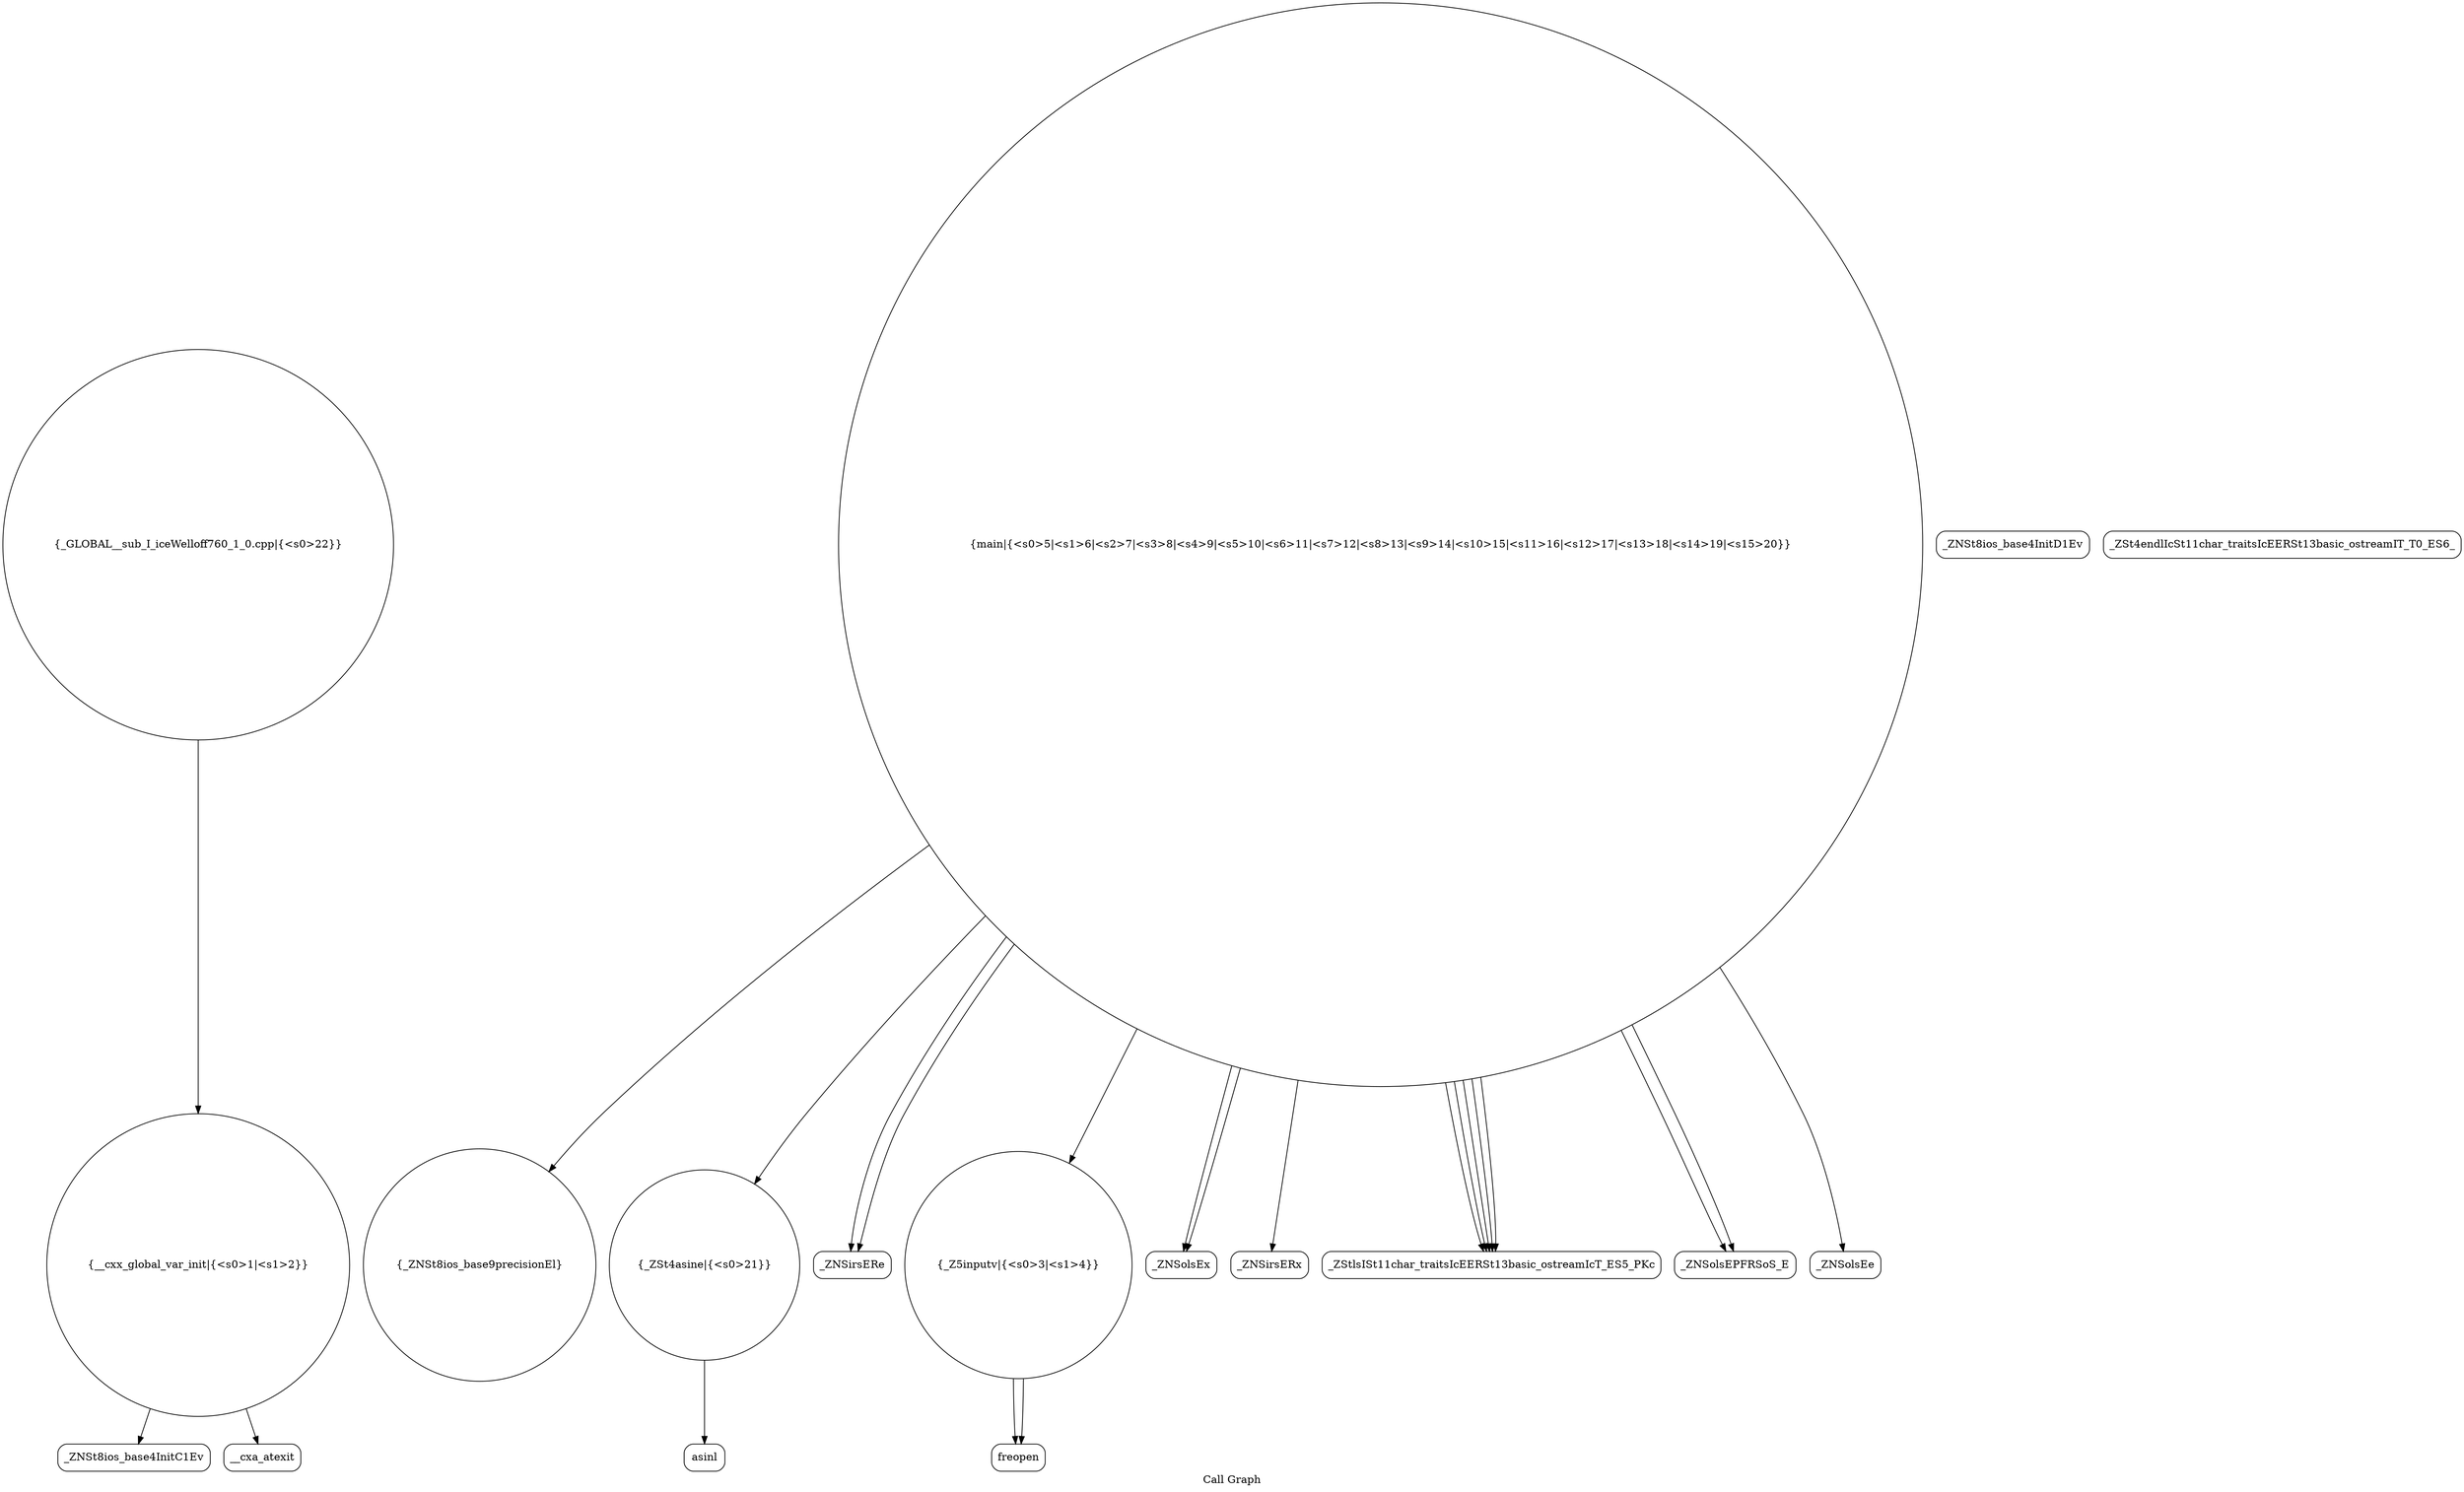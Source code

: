 digraph "Call Graph" {
	label="Call Graph";

	Node0x55d9d36177f0 [shape=record,shape=circle,label="{__cxx_global_var_init|{<s0>1|<s1>2}}"];
	Node0x55d9d36177f0:s0 -> Node0x55d9d3648b70[color=black];
	Node0x55d9d36177f0:s1 -> Node0x55d9d3648c70[color=black];
	Node0x55d9d3648e70 [shape=record,shape=circle,label="{_ZNSt8ios_base9precisionEl}"];
	Node0x55d9d36491f0 [shape=record,shape=circle,label="{_ZSt4asine|{<s0>21}}"];
	Node0x55d9d36491f0:s0 -> Node0x55d9d36492f0[color=black];
	Node0x55d9d3648bf0 [shape=record,shape=Mrecord,label="{_ZNSt8ios_base4InitD1Ev}"];
	Node0x55d9d3648f70 [shape=record,shape=Mrecord,label="{_ZNSirsERe}"];
	Node0x55d9d36492f0 [shape=record,shape=Mrecord,label="{asinl}"];
	Node0x55d9d3648cf0 [shape=record,shape=circle,label="{_Z5inputv|{<s0>3|<s1>4}}"];
	Node0x55d9d3648cf0:s0 -> Node0x55d9d3648d70[color=black];
	Node0x55d9d3648cf0:s1 -> Node0x55d9d3648d70[color=black];
	Node0x55d9d3649070 [shape=record,shape=Mrecord,label="{_ZNSolsEx}"];
	Node0x55d9d3648df0 [shape=record,shape=circle,label="{main|{<s0>5|<s1>6|<s2>7|<s3>8|<s4>9|<s5>10|<s6>11|<s7>12|<s8>13|<s9>14|<s10>15|<s11>16|<s12>17|<s13>18|<s14>19|<s15>20}}"];
	Node0x55d9d3648df0:s0 -> Node0x55d9d3648cf0[color=black];
	Node0x55d9d3648df0:s1 -> Node0x55d9d3648e70[color=black];
	Node0x55d9d3648df0:s2 -> Node0x55d9d3648ef0[color=black];
	Node0x55d9d3648df0:s3 -> Node0x55d9d3648f70[color=black];
	Node0x55d9d3648df0:s4 -> Node0x55d9d3648f70[color=black];
	Node0x55d9d3648df0:s5 -> Node0x55d9d3648ff0[color=black];
	Node0x55d9d3648df0:s6 -> Node0x55d9d3649070[color=black];
	Node0x55d9d3648df0:s7 -> Node0x55d9d3648ff0[color=black];
	Node0x55d9d3648df0:s8 -> Node0x55d9d3648ff0[color=black];
	Node0x55d9d3648df0:s9 -> Node0x55d9d36490f0[color=black];
	Node0x55d9d3648df0:s10 -> Node0x55d9d36491f0[color=black];
	Node0x55d9d3648df0:s11 -> Node0x55d9d3648ff0[color=black];
	Node0x55d9d3648df0:s12 -> Node0x55d9d3649070[color=black];
	Node0x55d9d3648df0:s13 -> Node0x55d9d3648ff0[color=black];
	Node0x55d9d3648df0:s14 -> Node0x55d9d3649270[color=black];
	Node0x55d9d3648df0:s15 -> Node0x55d9d36490f0[color=black];
	Node0x55d9d3649170 [shape=record,shape=Mrecord,label="{_ZSt4endlIcSt11char_traitsIcEERSt13basic_ostreamIT_T0_ES6_}"];
	Node0x55d9d3648b70 [shape=record,shape=Mrecord,label="{_ZNSt8ios_base4InitC1Ev}"];
	Node0x55d9d3648ef0 [shape=record,shape=Mrecord,label="{_ZNSirsERx}"];
	Node0x55d9d3649270 [shape=record,shape=Mrecord,label="{_ZNSolsEe}"];
	Node0x55d9d3648c70 [shape=record,shape=Mrecord,label="{__cxa_atexit}"];
	Node0x55d9d3648ff0 [shape=record,shape=Mrecord,label="{_ZStlsISt11char_traitsIcEERSt13basic_ostreamIcT_ES5_PKc}"];
	Node0x55d9d3649370 [shape=record,shape=circle,label="{_GLOBAL__sub_I_iceWelloff760_1_0.cpp|{<s0>22}}"];
	Node0x55d9d3649370:s0 -> Node0x55d9d36177f0[color=black];
	Node0x55d9d3648d70 [shape=record,shape=Mrecord,label="{freopen}"];
	Node0x55d9d36490f0 [shape=record,shape=Mrecord,label="{_ZNSolsEPFRSoS_E}"];
}
